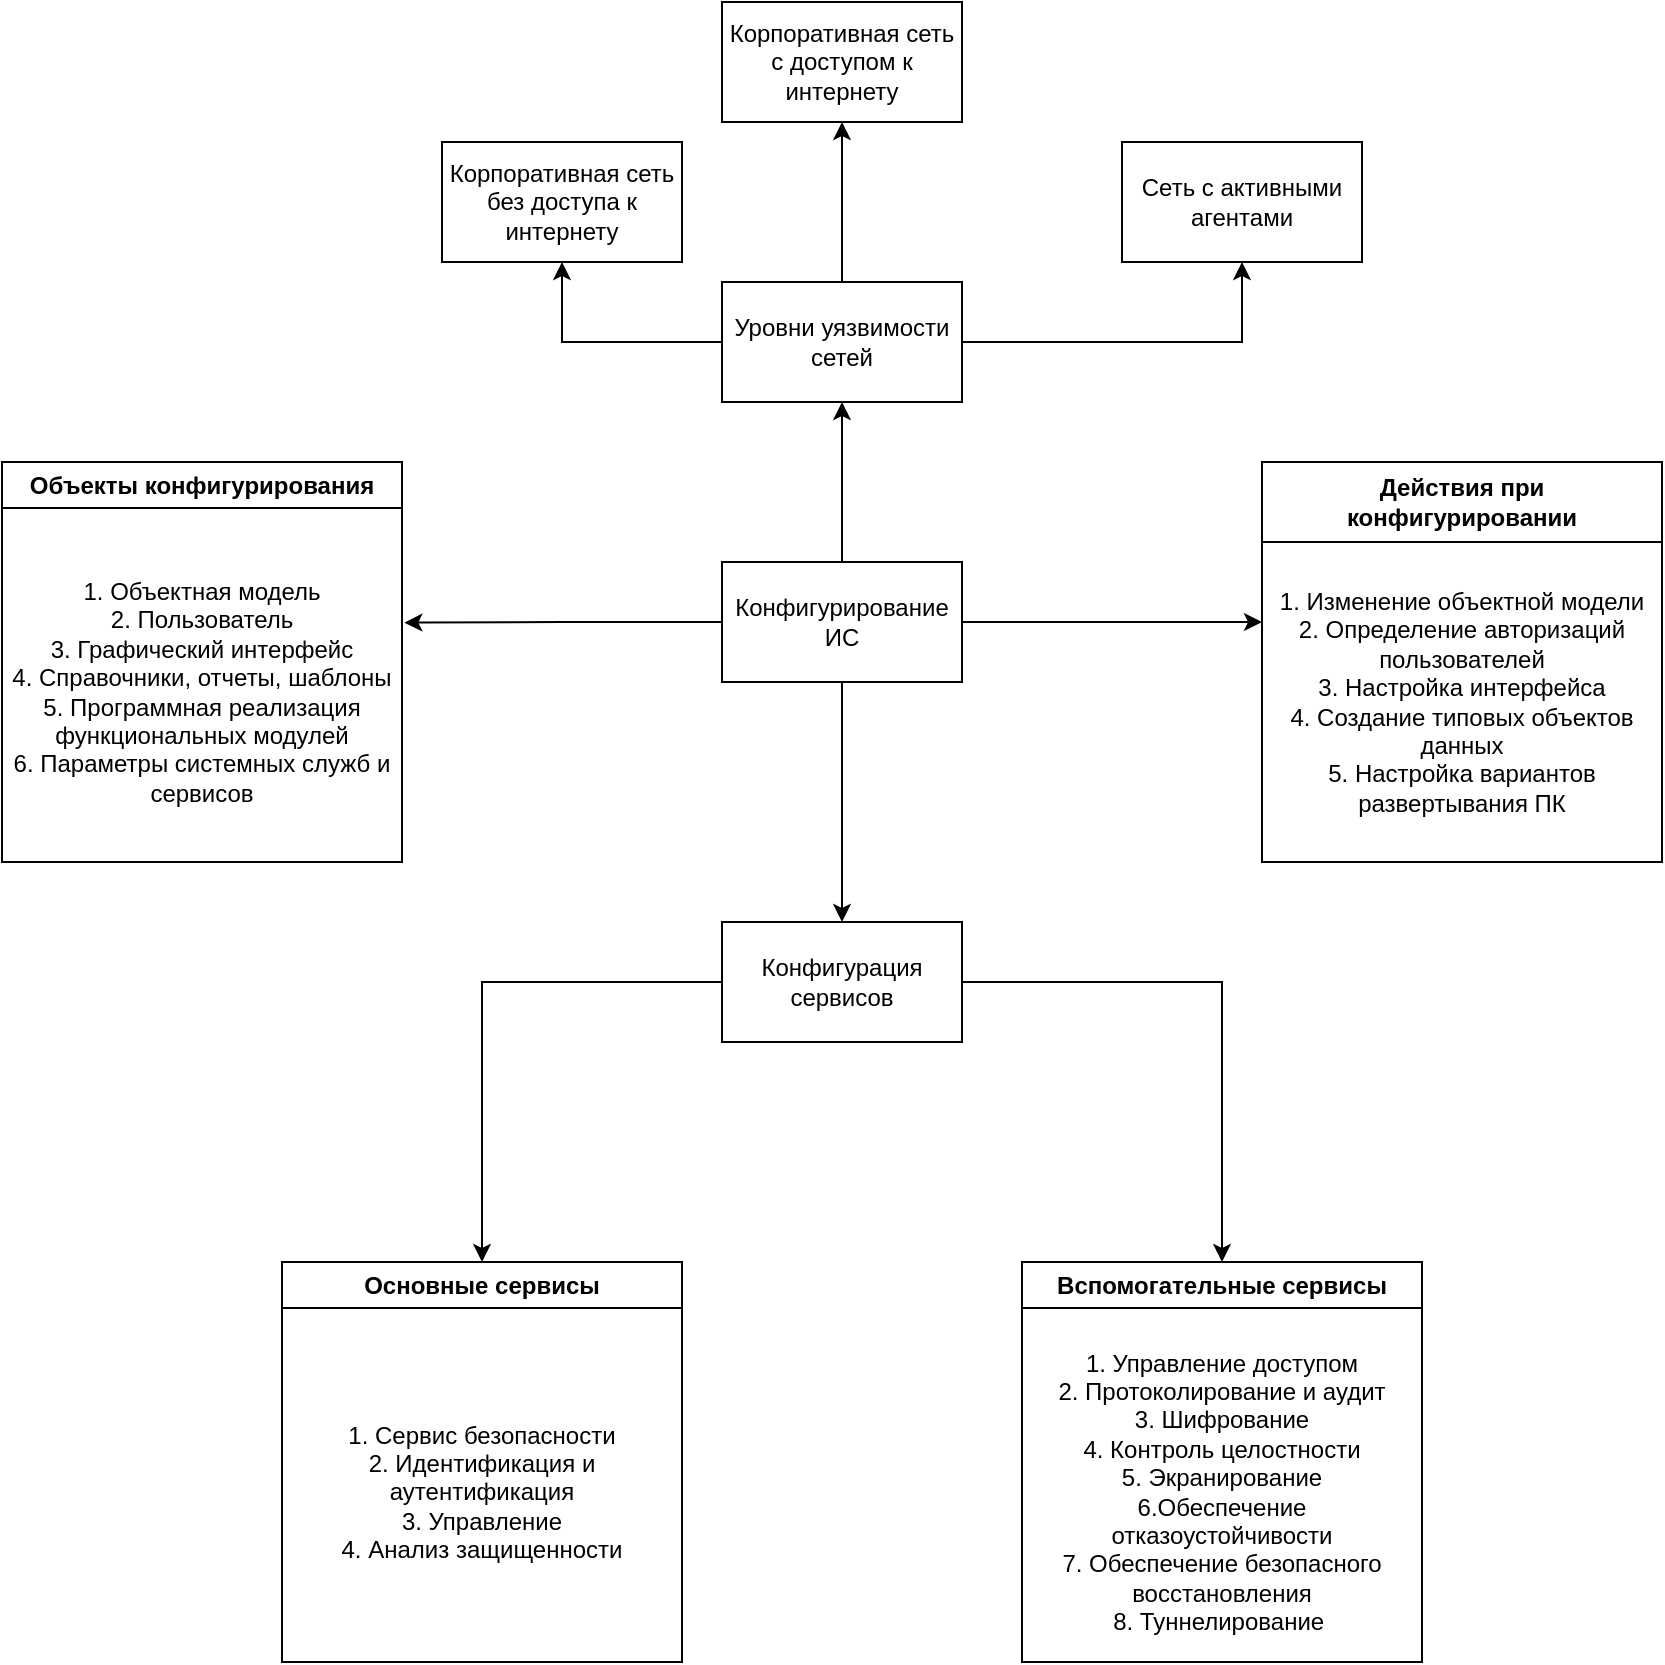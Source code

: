 <mxfile version="24.0.1" type="github">
  <diagram name="Страница — 1" id="djKbJzuQsokqow0sayhv">
    <mxGraphModel dx="2812" dy="1984" grid="1" gridSize="10" guides="1" tooltips="1" connect="1" arrows="1" fold="1" page="1" pageScale="1" pageWidth="827" pageHeight="1169" math="0" shadow="0">
      <root>
        <mxCell id="0" />
        <mxCell id="1" parent="0" />
        <mxCell id="rNl1TWrnZDcBTLNVWtZo-3" value="" style="edgeStyle=orthogonalEdgeStyle;rounded=0;orthogonalLoop=1;jettySize=auto;html=1;entryX=0;entryY=0.25;entryDx=0;entryDy=0;" edge="1" parent="1" source="rNl1TWrnZDcBTLNVWtZo-1" target="rNl1TWrnZDcBTLNVWtZo-5">
          <mxGeometry relative="1" as="geometry">
            <mxPoint x="520" y="160" as="targetPoint" />
          </mxGeometry>
        </mxCell>
        <mxCell id="rNl1TWrnZDcBTLNVWtZo-8" style="edgeStyle=orthogonalEdgeStyle;rounded=0;orthogonalLoop=1;jettySize=auto;html=1;entryX=1.006;entryY=0.296;entryDx=0;entryDy=0;entryPerimeter=0;" edge="1" parent="1" source="rNl1TWrnZDcBTLNVWtZo-1" target="rNl1TWrnZDcBTLNVWtZo-7">
          <mxGeometry relative="1" as="geometry" />
        </mxCell>
        <mxCell id="rNl1TWrnZDcBTLNVWtZo-10" value="" style="edgeStyle=orthogonalEdgeStyle;rounded=0;orthogonalLoop=1;jettySize=auto;html=1;" edge="1" parent="1" source="rNl1TWrnZDcBTLNVWtZo-1" target="rNl1TWrnZDcBTLNVWtZo-9">
          <mxGeometry relative="1" as="geometry" />
        </mxCell>
        <mxCell id="rNl1TWrnZDcBTLNVWtZo-19" value="" style="edgeStyle=orthogonalEdgeStyle;rounded=0;orthogonalLoop=1;jettySize=auto;html=1;" edge="1" parent="1" source="rNl1TWrnZDcBTLNVWtZo-1" target="rNl1TWrnZDcBTLNVWtZo-18">
          <mxGeometry relative="1" as="geometry" />
        </mxCell>
        <mxCell id="rNl1TWrnZDcBTLNVWtZo-1" value="Конфигурирование ИС" style="rounded=0;whiteSpace=wrap;html=1;" vertex="1" parent="1">
          <mxGeometry x="320" y="130" width="120" height="60" as="geometry" />
        </mxCell>
        <mxCell id="rNl1TWrnZDcBTLNVWtZo-4" value="Действия при конфигурировании" style="swimlane;whiteSpace=wrap;html=1;startSize=40;" vertex="1" parent="1">
          <mxGeometry x="590" y="80" width="200" height="200" as="geometry" />
        </mxCell>
        <mxCell id="rNl1TWrnZDcBTLNVWtZo-5" value="1. Изменение объектной модели&lt;div&gt;2. Определение авторизаций пользователей&lt;/div&gt;&lt;div&gt;3. Настройка интерфейса&lt;/div&gt;&lt;div&gt;4. Создание типовых объектов данных&lt;/div&gt;&lt;div&gt;5. Настройка вариантов развертывания ПК&lt;/div&gt;" style="text;html=1;align=center;verticalAlign=middle;whiteSpace=wrap;rounded=0;" vertex="1" parent="rNl1TWrnZDcBTLNVWtZo-4">
          <mxGeometry y="40" width="200" height="160" as="geometry" />
        </mxCell>
        <mxCell id="rNl1TWrnZDcBTLNVWtZo-6" value="Объекты конфигурирования" style="swimlane;whiteSpace=wrap;html=1;" vertex="1" parent="1">
          <mxGeometry x="-40" y="80" width="200" height="200" as="geometry" />
        </mxCell>
        <mxCell id="rNl1TWrnZDcBTLNVWtZo-7" value="1. Объектная модель&lt;div&gt;2. Пользователь&lt;/div&gt;&lt;div&gt;3. Графический интерфейс&lt;/div&gt;&lt;div&gt;4. Справочники, отчеты, шаблоны&lt;/div&gt;&lt;div&gt;5. Программная реализация функциональных модулей&lt;/div&gt;&lt;div&gt;6. Параметры системных служб и сервисов&lt;/div&gt;" style="text;html=1;align=center;verticalAlign=middle;whiteSpace=wrap;rounded=0;" vertex="1" parent="rNl1TWrnZDcBTLNVWtZo-6">
          <mxGeometry y="30" width="200" height="170" as="geometry" />
        </mxCell>
        <mxCell id="rNl1TWrnZDcBTLNVWtZo-12" value="" style="edgeStyle=orthogonalEdgeStyle;rounded=0;orthogonalLoop=1;jettySize=auto;html=1;entryX=0.5;entryY=0;entryDx=0;entryDy=0;" edge="1" parent="1" source="rNl1TWrnZDcBTLNVWtZo-9" target="rNl1TWrnZDcBTLNVWtZo-13">
          <mxGeometry relative="1" as="geometry">
            <mxPoint x="380" y="450" as="targetPoint" />
          </mxGeometry>
        </mxCell>
        <mxCell id="rNl1TWrnZDcBTLNVWtZo-17" style="edgeStyle=orthogonalEdgeStyle;rounded=0;orthogonalLoop=1;jettySize=auto;html=1;exitX=1;exitY=0.5;exitDx=0;exitDy=0;entryX=0.5;entryY=0;entryDx=0;entryDy=0;" edge="1" parent="1" source="rNl1TWrnZDcBTLNVWtZo-9" target="rNl1TWrnZDcBTLNVWtZo-14">
          <mxGeometry relative="1" as="geometry" />
        </mxCell>
        <mxCell id="rNl1TWrnZDcBTLNVWtZo-9" value="Конфигурация сервисов" style="rounded=0;whiteSpace=wrap;html=1;" vertex="1" parent="1">
          <mxGeometry x="320" y="310" width="120" height="60" as="geometry" />
        </mxCell>
        <mxCell id="rNl1TWrnZDcBTLNVWtZo-13" value="Основные сервисы" style="swimlane;whiteSpace=wrap;html=1;" vertex="1" parent="1">
          <mxGeometry x="100" y="480" width="200" height="200" as="geometry" />
        </mxCell>
        <mxCell id="rNl1TWrnZDcBTLNVWtZo-15" value="1. Сервис безопасности&lt;div&gt;2. Идентификация и аутентификация&lt;/div&gt;&lt;div&gt;3. Управление&lt;/div&gt;&lt;div&gt;4. Анализ защищенности&lt;/div&gt;" style="text;html=1;align=center;verticalAlign=middle;whiteSpace=wrap;rounded=0;" vertex="1" parent="rNl1TWrnZDcBTLNVWtZo-13">
          <mxGeometry y="30" width="200" height="170" as="geometry" />
        </mxCell>
        <mxCell id="rNl1TWrnZDcBTLNVWtZo-14" value="Вспомогательные сервисы" style="swimlane;whiteSpace=wrap;html=1;" vertex="1" parent="1">
          <mxGeometry x="470" y="480" width="200" height="200" as="geometry" />
        </mxCell>
        <mxCell id="rNl1TWrnZDcBTLNVWtZo-16" value="1. Управление доступом&lt;div&gt;2. Протоколирование и аудит&lt;/div&gt;&lt;div&gt;3. Шифрование&lt;/div&gt;&lt;div&gt;4. Контроль целостности&lt;/div&gt;&lt;div&gt;5. Экранирование&lt;/div&gt;&lt;div&gt;6.Обеспечение отказоустойчивости&lt;/div&gt;&lt;div&gt;7. Обеспечение безопасного восстановления&lt;/div&gt;&lt;div&gt;8. Туннелирование&amp;nbsp;&lt;/div&gt;" style="text;html=1;align=center;verticalAlign=middle;whiteSpace=wrap;rounded=0;" vertex="1" parent="rNl1TWrnZDcBTLNVWtZo-14">
          <mxGeometry y="30" width="200" height="170" as="geometry" />
        </mxCell>
        <mxCell id="rNl1TWrnZDcBTLNVWtZo-21" value="" style="edgeStyle=orthogonalEdgeStyle;rounded=0;orthogonalLoop=1;jettySize=auto;html=1;" edge="1" parent="1" source="rNl1TWrnZDcBTLNVWtZo-18" target="rNl1TWrnZDcBTLNVWtZo-20">
          <mxGeometry relative="1" as="geometry" />
        </mxCell>
        <mxCell id="rNl1TWrnZDcBTLNVWtZo-23" value="" style="edgeStyle=orthogonalEdgeStyle;rounded=0;orthogonalLoop=1;jettySize=auto;html=1;" edge="1" parent="1" source="rNl1TWrnZDcBTLNVWtZo-18" target="rNl1TWrnZDcBTLNVWtZo-22">
          <mxGeometry relative="1" as="geometry" />
        </mxCell>
        <mxCell id="rNl1TWrnZDcBTLNVWtZo-25" value="" style="edgeStyle=orthogonalEdgeStyle;rounded=0;orthogonalLoop=1;jettySize=auto;html=1;" edge="1" parent="1" source="rNl1TWrnZDcBTLNVWtZo-18" target="rNl1TWrnZDcBTLNVWtZo-24">
          <mxGeometry relative="1" as="geometry" />
        </mxCell>
        <mxCell id="rNl1TWrnZDcBTLNVWtZo-18" value="Уровни уязвимости сетей" style="rounded=0;whiteSpace=wrap;html=1;" vertex="1" parent="1">
          <mxGeometry x="320" y="-10" width="120" height="60" as="geometry" />
        </mxCell>
        <mxCell id="rNl1TWrnZDcBTLNVWtZo-20" value="Корпоративная сеть без доступа к интернету" style="rounded=0;whiteSpace=wrap;html=1;" vertex="1" parent="1">
          <mxGeometry x="180" y="-80" width="120" height="60" as="geometry" />
        </mxCell>
        <mxCell id="rNl1TWrnZDcBTLNVWtZo-22" value="Корпоративная сеть с доступом к интернету" style="rounded=0;whiteSpace=wrap;html=1;" vertex="1" parent="1">
          <mxGeometry x="320" y="-150" width="120" height="60" as="geometry" />
        </mxCell>
        <mxCell id="rNl1TWrnZDcBTLNVWtZo-24" value="Сеть с активными агентами" style="rounded=0;whiteSpace=wrap;html=1;" vertex="1" parent="1">
          <mxGeometry x="520" y="-80" width="120" height="60" as="geometry" />
        </mxCell>
      </root>
    </mxGraphModel>
  </diagram>
</mxfile>
